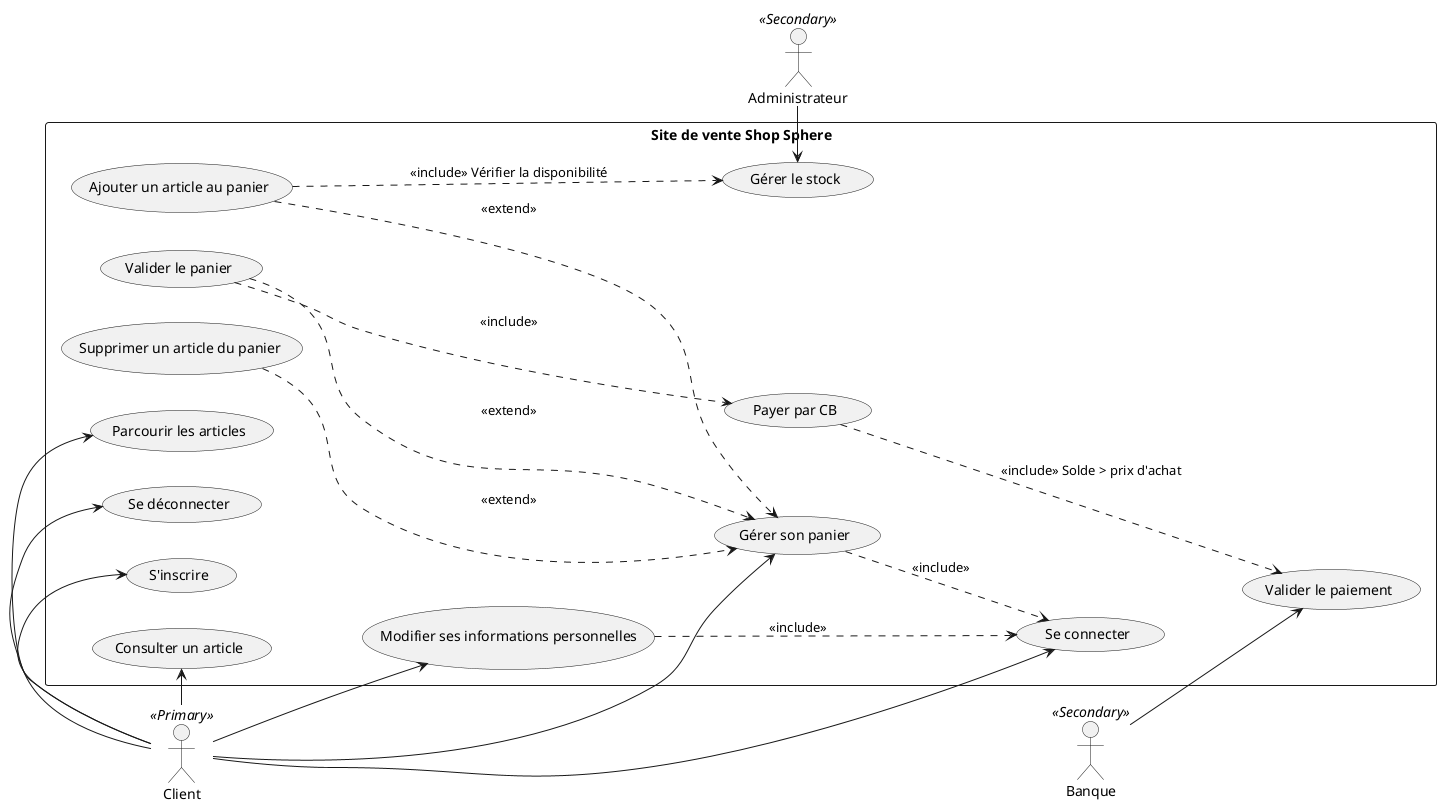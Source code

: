 @startuml
left to right direction

actor Client <<Primary>> as Customer
actor Administrateur <<Secondary>> as Admin
actor Banque <<Secondary>> as Bank


rectangle "Site de vente Shop Sphere" {
    usecase "S'inscrire" as UC1
    usecase "Consulter un article" as UC2
    usecase "Parcourir les articles" as UC4
    usecase "Se connecter" as UC5
    usecase "Se déconnecter" as UC6
    usecase "Modifier ses informations personnelles" as UC7
    usecase "Gérer son panier" as UC9
    usecase "Ajouter un article au panier" as UC12
    usecase "Supprimer un article du panier" as UC13
    usecase "Valider le panier" as UC14
    usecase "Gérer le stock" as UC15
    usecase "Payer par CB" as UC16
    usecase "Valider le paiement" as UC17
}

UC7 ...> UC5: <<include>>
UC9 ..> UC5: <<include>>
UC12 ...> UC9: <<extend>>
UC12 ...> UC15: <<include>> Vérifier la disponibilité
UC13 ...> UC9: <<extend>>
UC14 ...> UC9: <<extend>>
UC14 ...> UC16: <<include>>
UC16 ...> UC17: <<include>> Solde > prix d'achat

Customer -> UC5
Customer -> UC6
Customer -> UC1
Customer -> UC2
Customer -> UC7
Customer -> UC9
Customer -> UC4

Admin -> UC15

Bank --> UC17
@enduml